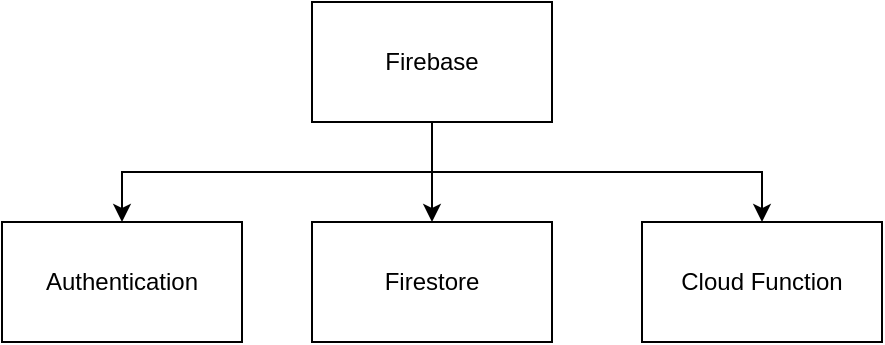 <mxfile version="12.6.5" type="device" pages="4"><diagram id="ki6bX6WLRmkjAhl9Msq2" name="Firebase"><mxGraphModel dx="1326" dy="816" grid="1" gridSize="10" guides="1" tooltips="1" connect="1" arrows="1" fold="1" page="1" pageScale="1" pageWidth="850" pageHeight="1100" math="0" shadow="0"><root><mxCell id="K7ZnnLhjNo-LSS22YEWR-0"/><mxCell id="K7ZnnLhjNo-LSS22YEWR-1" parent="K7ZnnLhjNo-LSS22YEWR-0"/><mxCell id="K7ZnnLhjNo-LSS22YEWR-4" style="edgeStyle=orthogonalEdgeStyle;rounded=0;orthogonalLoop=1;jettySize=auto;html=1;exitX=0.5;exitY=1;exitDx=0;exitDy=0;entryX=0.5;entryY=0;entryDx=0;entryDy=0;" parent="K7ZnnLhjNo-LSS22YEWR-1" source="K7ZnnLhjNo-LSS22YEWR-2" target="K7ZnnLhjNo-LSS22YEWR-3" edge="1"><mxGeometry relative="1" as="geometry"/></mxCell><mxCell id="-WjWPzSO-Z4GjKU91tA5-1" style="edgeStyle=orthogonalEdgeStyle;rounded=0;orthogonalLoop=1;jettySize=auto;html=1;exitX=0.5;exitY=1;exitDx=0;exitDy=0;entryX=0.5;entryY=0;entryDx=0;entryDy=0;" edge="1" parent="K7ZnnLhjNo-LSS22YEWR-1" source="K7ZnnLhjNo-LSS22YEWR-2" target="-WjWPzSO-Z4GjKU91tA5-0"><mxGeometry relative="1" as="geometry"/></mxCell><mxCell id="-WjWPzSO-Z4GjKU91tA5-3" style="edgeStyle=orthogonalEdgeStyle;rounded=0;orthogonalLoop=1;jettySize=auto;html=1;exitX=0.5;exitY=1;exitDx=0;exitDy=0;entryX=0.5;entryY=0;entryDx=0;entryDy=0;" edge="1" parent="K7ZnnLhjNo-LSS22YEWR-1" source="K7ZnnLhjNo-LSS22YEWR-2" target="-WjWPzSO-Z4GjKU91tA5-2"><mxGeometry relative="1" as="geometry"/></mxCell><mxCell id="K7ZnnLhjNo-LSS22YEWR-2" value="Firebase" style="rounded=0;whiteSpace=wrap;html=1;" parent="K7ZnnLhjNo-LSS22YEWR-1" vertex="1"><mxGeometry x="365" y="40" width="120" height="60" as="geometry"/></mxCell><mxCell id="K7ZnnLhjNo-LSS22YEWR-3" value="Authentication" style="rounded=0;whiteSpace=wrap;html=1;" parent="K7ZnnLhjNo-LSS22YEWR-1" vertex="1"><mxGeometry x="210" y="150" width="120" height="60" as="geometry"/></mxCell><mxCell id="-WjWPzSO-Z4GjKU91tA5-0" value="Firestore" style="rounded=0;whiteSpace=wrap;html=1;" vertex="1" parent="K7ZnnLhjNo-LSS22YEWR-1"><mxGeometry x="365" y="150" width="120" height="60" as="geometry"/></mxCell><mxCell id="-WjWPzSO-Z4GjKU91tA5-2" value="Cloud Function" style="rounded=0;whiteSpace=wrap;html=1;" vertex="1" parent="K7ZnnLhjNo-LSS22YEWR-1"><mxGeometry x="530" y="150" width="120" height="60" as="geometry"/></mxCell></root></mxGraphModel></diagram><diagram id="b_qbAWpaivqsV84yHK2_" name="Authentication"><mxGraphModel dx="1326" dy="816" grid="1" gridSize="10" guides="1" tooltips="1" connect="1" arrows="1" fold="1" page="1" pageScale="1" pageWidth="850" pageHeight="1100" math="0" shadow="0"><root><mxCell id="0"/><mxCell id="1" parent="0"/><mxCell id="FI2UCT-IvBibfLfsiO86-9" style="edgeStyle=orthogonalEdgeStyle;rounded=0;orthogonalLoop=1;jettySize=auto;html=1;exitX=0.5;exitY=1;exitDx=0;exitDy=0;entryX=0;entryY=0.5;entryDx=0;entryDy=0;" parent="1" source="wekxV-znrnLb2fqOXCCo-1" target="FI2UCT-IvBibfLfsiO86-8" edge="1"><mxGeometry relative="1" as="geometry"/></mxCell><mxCell id="wekxV-znrnLb2fqOXCCo-1" value="Authentication" style="rounded=0;whiteSpace=wrap;html=1;" parent="1" vertex="1"><mxGeometry x="40" y="20" width="120" height="60" as="geometry"/></mxCell><mxCell id="FI2UCT-IvBibfLfsiO86-6" value="Authenticate user" style="ellipse;whiteSpace=wrap;html=1;" parent="1" vertex="1"><mxGeometry x="680" y="30" width="120" height="80" as="geometry"/></mxCell><mxCell id="FI2UCT-IvBibfLfsiO86-11" style="edgeStyle=orthogonalEdgeStyle;rounded=0;orthogonalLoop=1;jettySize=auto;html=1;exitX=1;exitY=0.5;exitDx=0;exitDy=0;entryX=0;entryY=0.5;entryDx=0;entryDy=0;" parent="1" source="FI2UCT-IvBibfLfsiO86-8" target="FI2UCT-IvBibfLfsiO86-10" edge="1"><mxGeometry relative="1" as="geometry"/></mxCell><mxCell id="FI2UCT-IvBibfLfsiO86-13" style="edgeStyle=orthogonalEdgeStyle;rounded=0;orthogonalLoop=1;jettySize=auto;html=1;exitX=1;exitY=0.5;exitDx=0;exitDy=0;entryX=0;entryY=0.5;entryDx=0;entryDy=0;" parent="1" source="FI2UCT-IvBibfLfsiO86-8" target="FI2UCT-IvBibfLfsiO86-12" edge="1"><mxGeometry relative="1" as="geometry"/></mxCell><mxCell id="FI2UCT-IvBibfLfsiO86-15" style="edgeStyle=orthogonalEdgeStyle;rounded=0;orthogonalLoop=1;jettySize=auto;html=1;exitX=1;exitY=0.5;exitDx=0;exitDy=0;entryX=0;entryY=0.5;entryDx=0;entryDy=0;" parent="1" source="FI2UCT-IvBibfLfsiO86-8" target="FI2UCT-IvBibfLfsiO86-14" edge="1"><mxGeometry relative="1" as="geometry"/></mxCell><mxCell id="FI2UCT-IvBibfLfsiO86-19" style="edgeStyle=orthogonalEdgeStyle;rounded=0;orthogonalLoop=1;jettySize=auto;html=1;exitX=1;exitY=0.5;exitDx=0;exitDy=0;entryX=0;entryY=0.5;entryDx=0;entryDy=0;" parent="1" source="FI2UCT-IvBibfLfsiO86-8" target="FI2UCT-IvBibfLfsiO86-16" edge="1"><mxGeometry relative="1" as="geometry"/></mxCell><mxCell id="FI2UCT-IvBibfLfsiO86-8" value="Is" style="rounded=0;whiteSpace=wrap;html=1;" parent="1" vertex="1"><mxGeometry x="240" y="80" width="120" height="60" as="geometry"/></mxCell><mxCell id="FI2UCT-IvBibfLfsiO86-17" style="edgeStyle=orthogonalEdgeStyle;rounded=0;orthogonalLoop=1;jettySize=auto;html=1;exitX=1;exitY=0.5;exitDx=0;exitDy=0;entryX=0;entryY=0.5;entryDx=0;entryDy=0;" parent="1" source="FI2UCT-IvBibfLfsiO86-10" target="FI2UCT-IvBibfLfsiO86-6" edge="1"><mxGeometry relative="1" as="geometry"/></mxCell><mxCell id="FI2UCT-IvBibfLfsiO86-10" value="backend service" style="ellipse;whiteSpace=wrap;html=1;" parent="1" vertex="1"><mxGeometry x="470" y="30" width="120" height="80" as="geometry"/></mxCell><mxCell id="FI2UCT-IvBibfLfsiO86-12" value="providing api" style="ellipse;whiteSpace=wrap;html=1;" parent="1" vertex="1"><mxGeometry x="470" y="130" width="120" height="80" as="geometry"/></mxCell><mxCell id="FI2UCT-IvBibfLfsiO86-14" value="ready-made UI" style="ellipse;whiteSpace=wrap;html=1;" parent="1" vertex="1"><mxGeometry x="470" y="230" width="120" height="80" as="geometry"/></mxCell><mxCell id="FI2UCT-IvBibfLfsiO86-21" value="" style="edgeStyle=orthogonalEdgeStyle;rounded=0;orthogonalLoop=1;jettySize=auto;html=1;" parent="1" source="FI2UCT-IvBibfLfsiO86-16" target="FI2UCT-IvBibfLfsiO86-20" edge="1"><mxGeometry relative="1" as="geometry"/></mxCell><mxCell id="FI2UCT-IvBibfLfsiO86-24" style="edgeStyle=orthogonalEdgeStyle;rounded=0;orthogonalLoop=1;jettySize=auto;html=1;exitX=1;exitY=0.5;exitDx=0;exitDy=0;entryX=0;entryY=0.5;entryDx=0;entryDy=0;" parent="1" source="FI2UCT-IvBibfLfsiO86-16" target="FI2UCT-IvBibfLfsiO86-22" edge="1"><mxGeometry relative="1" as="geometry"/></mxCell><mxCell id="FI2UCT-IvBibfLfsiO86-25" style="edgeStyle=orthogonalEdgeStyle;rounded=0;orthogonalLoop=1;jettySize=auto;html=1;exitX=1;exitY=0.5;exitDx=0;exitDy=0;entryX=0;entryY=0.5;entryDx=0;entryDy=0;" parent="1" source="FI2UCT-IvBibfLfsiO86-16" target="FI2UCT-IvBibfLfsiO86-23" edge="1"><mxGeometry relative="1" as="geometry"/></mxCell><mxCell id="FI2UCT-IvBibfLfsiO86-16" value="support" style="ellipse;whiteSpace=wrap;html=1;" parent="1" vertex="1"><mxGeometry x="470" y="350" width="120" height="80" as="geometry"/></mxCell><mxCell id="FI2UCT-IvBibfLfsiO86-20" value="Passwords" style="ellipse;whiteSpace=wrap;html=1;" parent="1" vertex="1"><mxGeometry x="670" y="350" width="120" height="80" as="geometry"/></mxCell><mxCell id="FI2UCT-IvBibfLfsiO86-22" value="Phone number" style="ellipse;whiteSpace=wrap;html=1;" parent="1" vertex="1"><mxGeometry x="670" y="460" width="120" height="80" as="geometry"/></mxCell><mxCell id="FI2UCT-IvBibfLfsiO86-23" value="Google/Facebook/Twtter" style="ellipse;whiteSpace=wrap;html=1;" parent="1" vertex="1"><mxGeometry x="670" y="570" width="160" height="80" as="geometry"/></mxCell></root></mxGraphModel></diagram><diagram id="AgReRHPRFN5yaqRHJ7_S" name="Auth-Object User"><mxGraphModel dx="700" dy="823" grid="1" gridSize="10" guides="1" tooltips="1" connect="1" arrows="1" fold="1" page="1" pageScale="1" pageWidth="850" pageHeight="1100" math="0" shadow="0"><root><mxCell id="Hdt9p9U-MGUPLE_4FT9y-0"/><mxCell id="Hdt9p9U-MGUPLE_4FT9y-1" parent="Hdt9p9U-MGUPLE_4FT9y-0"/><mxCell id="iYygMJxKmOguVB2yFlah-0" value="&lt;h1&gt;Users in Firebase Projects&lt;/h1&gt;&lt;p&gt;N/A&lt;/p&gt;" style="text;html=1;strokeColor=none;fillColor=none;spacing=5;spacingTop=-20;whiteSpace=wrap;overflow=hidden;rounded=0;" vertex="1" parent="Hdt9p9U-MGUPLE_4FT9y-1"><mxGeometry x="20" y="20" width="340" height="80" as="geometry"/></mxCell><mxCell id="iYygMJxKmOguVB2yFlah-2" value="My project" style="shape=umlFrame;whiteSpace=wrap;html=1;" vertex="1" parent="Hdt9p9U-MGUPLE_4FT9y-1"><mxGeometry x="20" y="140" width="700" height="460" as="geometry"/></mxCell><mxCell id="iYygMJxKmOguVB2yFlah-3" value="Users" style="shape=cylinder;whiteSpace=wrap;html=1;boundedLbl=1;backgroundOutline=1;" vertex="1" parent="Hdt9p9U-MGUPLE_4FT9y-1"><mxGeometry x="440" y="310" width="60" height="80" as="geometry"/></mxCell><mxCell id="iYygMJxKmOguVB2yFlah-7" style="edgeStyle=orthogonalEdgeStyle;rounded=0;orthogonalLoop=1;jettySize=auto;html=1;exitX=1;exitY=0.5;exitDx=0;exitDy=0;entryX=0;entryY=0.5;entryDx=0;entryDy=0;" edge="1" parent="Hdt9p9U-MGUPLE_4FT9y-1" source="iYygMJxKmOguVB2yFlah-4" target="iYygMJxKmOguVB2yFlah-3"><mxGeometry relative="1" as="geometry"/></mxCell><mxCell id="iYygMJxKmOguVB2yFlah-4" value="app_01" style="rounded=0;whiteSpace=wrap;html=1;" vertex="1" parent="Hdt9p9U-MGUPLE_4FT9y-1"><mxGeometry x="80" y="220" width="120" height="60" as="geometry"/></mxCell><mxCell id="iYygMJxKmOguVB2yFlah-8" style="edgeStyle=orthogonalEdgeStyle;rounded=0;orthogonalLoop=1;jettySize=auto;html=1;exitX=1;exitY=0.5;exitDx=0;exitDy=0;entryX=0;entryY=0.5;entryDx=0;entryDy=0;" edge="1" parent="Hdt9p9U-MGUPLE_4FT9y-1" source="iYygMJxKmOguVB2yFlah-5" target="iYygMJxKmOguVB2yFlah-3"><mxGeometry relative="1" as="geometry"/></mxCell><mxCell id="iYygMJxKmOguVB2yFlah-5" value="app_02" style="rounded=0;whiteSpace=wrap;html=1;" vertex="1" parent="Hdt9p9U-MGUPLE_4FT9y-1"><mxGeometry x="80" y="320" width="120" height="60" as="geometry"/></mxCell><mxCell id="iYygMJxKmOguVB2yFlah-10" style="edgeStyle=orthogonalEdgeStyle;rounded=0;orthogonalLoop=1;jettySize=auto;html=1;exitX=1;exitY=0.5;exitDx=0;exitDy=0;entryX=0;entryY=0.5;entryDx=0;entryDy=0;" edge="1" parent="Hdt9p9U-MGUPLE_4FT9y-1" source="iYygMJxKmOguVB2yFlah-6" target="iYygMJxKmOguVB2yFlah-3"><mxGeometry relative="1" as="geometry"/></mxCell><mxCell id="iYygMJxKmOguVB2yFlah-6" value="app_n" style="rounded=0;whiteSpace=wrap;html=1;" vertex="1" parent="Hdt9p9U-MGUPLE_4FT9y-1"><mxGeometry x="80" y="440" width="120" height="60" as="geometry"/></mxCell><mxCell id="iYygMJxKmOguVB2yFlah-13" style="edgeStyle=orthogonalEdgeStyle;rounded=0;orthogonalLoop=1;jettySize=auto;html=1;exitX=0;exitY=0.5;exitDx=0;exitDy=0;" edge="1" parent="Hdt9p9U-MGUPLE_4FT9y-1" source="iYygMJxKmOguVB2yFlah-12"><mxGeometry relative="1" as="geometry"><mxPoint x="380" y="350" as="targetPoint"/></mxGeometry></mxCell><mxCell id="iYygMJxKmOguVB2yFlah-12" value="From Application:&lt;br&gt;- Register user&lt;br&gt;- Retrive user info" style="shape=document;whiteSpace=wrap;html=1;boundedLbl=1;" vertex="1" parent="Hdt9p9U-MGUPLE_4FT9y-1"><mxGeometry x="430" y="170" width="180" height="80" as="geometry"/></mxCell><mxCell id="iYygMJxKmOguVB2yFlah-14" value="Unique_Id" style="ellipse;whiteSpace=wrap;html=1;" vertex="1" parent="Hdt9p9U-MGUPLE_4FT9y-1"><mxGeometry x="560" y="290" width="120" height="50" as="geometry"/></mxCell><mxCell id="iYygMJxKmOguVB2yFlah-15" value="Primary Email" style="ellipse;whiteSpace=wrap;html=1;" vertex="1" parent="Hdt9p9U-MGUPLE_4FT9y-1"><mxGeometry x="560" y="360" width="120" height="50" as="geometry"/></mxCell><mxCell id="iYygMJxKmOguVB2yFlah-16" value="Name" style="ellipse;whiteSpace=wrap;html=1;" vertex="1" parent="Hdt9p9U-MGUPLE_4FT9y-1"><mxGeometry x="560" y="430" width="120" height="50" as="geometry"/></mxCell><mxCell id="iYygMJxKmOguVB2yFlah-17" value="Photo URL" style="ellipse;whiteSpace=wrap;html=1;" vertex="1" parent="Hdt9p9U-MGUPLE_4FT9y-1"><mxGeometry x="560" y="500" width="120" height="50" as="geometry"/></mxCell><mxCell id="iYygMJxKmOguVB2yFlah-18" value="" style="endArrow=none;html=1;entryX=0;entryY=0.5;entryDx=0;entryDy=0;exitX=1;exitY=0.5;exitDx=0;exitDy=0;" edge="1" parent="Hdt9p9U-MGUPLE_4FT9y-1" source="iYygMJxKmOguVB2yFlah-3" target="iYygMJxKmOguVB2yFlah-14"><mxGeometry width="50" height="50" relative="1" as="geometry"><mxPoint x="230" y="670" as="sourcePoint"/><mxPoint x="280" y="620" as="targetPoint"/></mxGeometry></mxCell><mxCell id="iYygMJxKmOguVB2yFlah-19" value="" style="endArrow=none;html=1;entryX=0;entryY=0.5;entryDx=0;entryDy=0;exitX=1;exitY=0.5;exitDx=0;exitDy=0;" edge="1" parent="Hdt9p9U-MGUPLE_4FT9y-1" source="iYygMJxKmOguVB2yFlah-3" target="iYygMJxKmOguVB2yFlah-15"><mxGeometry width="50" height="50" relative="1" as="geometry"><mxPoint x="510" y="360" as="sourcePoint"/><mxPoint x="570" y="325" as="targetPoint"/></mxGeometry></mxCell><mxCell id="iYygMJxKmOguVB2yFlah-20" value="" style="endArrow=none;html=1;entryX=0;entryY=0.5;entryDx=0;entryDy=0;exitX=1;exitY=0.5;exitDx=0;exitDy=0;" edge="1" parent="Hdt9p9U-MGUPLE_4FT9y-1" source="iYygMJxKmOguVB2yFlah-3" target="iYygMJxKmOguVB2yFlah-16"><mxGeometry width="50" height="50" relative="1" as="geometry"><mxPoint x="510" y="360" as="sourcePoint"/><mxPoint x="570" y="395" as="targetPoint"/></mxGeometry></mxCell><mxCell id="iYygMJxKmOguVB2yFlah-21" value="" style="endArrow=none;html=1;entryX=0;entryY=0.5;entryDx=0;entryDy=0;exitX=1;exitY=0.5;exitDx=0;exitDy=0;" edge="1" parent="Hdt9p9U-MGUPLE_4FT9y-1" source="iYygMJxKmOguVB2yFlah-3" target="iYygMJxKmOguVB2yFlah-17"><mxGeometry width="50" height="50" relative="1" as="geometry"><mxPoint x="520" y="370" as="sourcePoint"/><mxPoint x="580" y="405" as="targetPoint"/></mxGeometry></mxCell><mxCell id="iYygMJxKmOguVB2yFlah-23" style="edgeStyle=orthogonalEdgeStyle;rounded=0;orthogonalLoop=1;jettySize=auto;html=1;exitX=0;exitY=0.5;exitDx=0;exitDy=0;" edge="1" parent="Hdt9p9U-MGUPLE_4FT9y-1" source="iYygMJxKmOguVB2yFlah-22"><mxGeometry relative="1" as="geometry"><mxPoint x="360" y="350" as="targetPoint"/></mxGeometry></mxCell><mxCell id="iYygMJxKmOguVB2yFlah-22" value="Sign-in Provider:&lt;br&gt;- By Email/Pass&lt;br&gt;- Google/Fb ...&lt;br&gt;- Custom sign-in" style="shape=document;whiteSpace=wrap;html=1;boundedLbl=1;" vertex="1" parent="Hdt9p9U-MGUPLE_4FT9y-1"><mxGeometry x="380" y="430" width="120" height="80" as="geometry"/></mxCell></root></mxGraphModel></diagram><diagram id="mWJH_prer0mozVfaxek9" name="Cloud Func: Overview"><mxGraphModel dx="1326" dy="1916" grid="1" gridSize="10" guides="1" tooltips="1" connect="1" arrows="1" fold="1" page="1" pageScale="1" pageWidth="850" pageHeight="1100" math="0" shadow="0"><root><mxCell id="vZ3IPGshHPzwKesslcqC-0"/><mxCell id="vZ3IPGshHPzwKesslcqC-1" parent="vZ3IPGshHPzwKesslcqC-0"/><mxCell id="4lpjgOvbpLut0tWvAv3R-4" style="rounded=0;orthogonalLoop=1;jettySize=auto;html=1;exitX=0;exitY=0.5;exitDx=0;exitDy=0;entryX=0.5;entryY=1;entryDx=0;entryDy=0;edgeStyle=orthogonalEdgeStyle;elbow=vertical;curved=1;" edge="1" parent="vZ3IPGshHPzwKesslcqC-1" source="4lpjgOvbpLut0tWvAv3R-0" target="4lpjgOvbpLut0tWvAv3R-2"><mxGeometry relative="1" as="geometry"/></mxCell><mxCell id="4lpjgOvbpLut0tWvAv3R-6" style="edgeStyle=orthogonalEdgeStyle;curved=1;rounded=0;orthogonalLoop=1;jettySize=auto;html=1;exitX=1;exitY=0.5;exitDx=0;exitDy=0;entryX=0;entryY=0.5;entryDx=0;entryDy=0;" edge="1" parent="vZ3IPGshHPzwKesslcqC-1" source="4lpjgOvbpLut0tWvAv3R-0" target="4lpjgOvbpLut0tWvAv3R-5"><mxGeometry relative="1" as="geometry"/></mxCell><mxCell id="4lpjgOvbpLut0tWvAv3R-0" value="Cloud Functions" style="rounded=0;whiteSpace=wrap;html=1;" vertex="1" parent="vZ3IPGshHPzwKesslcqC-1"><mxGeometry x="365" y="200" width="120" height="60" as="geometry"/></mxCell><mxCell id="4lpjgOvbpLut0tWvAv3R-2" value="Run backend-code when an event trigger or call by manual" style="ellipse;whiteSpace=wrap;html=1;" vertex="1" parent="vZ3IPGshHPzwKesslcqC-1"><mxGeometry x="110" y="60" width="190" height="80" as="geometry"/></mxCell><mxCell id="4lpjgOvbpLut0tWvAv3R-8" style="edgeStyle=orthogonalEdgeStyle;curved=1;rounded=0;orthogonalLoop=1;jettySize=auto;html=1;exitX=1;exitY=0.5;exitDx=0;exitDy=0;entryX=0.5;entryY=0;entryDx=0;entryDy=0;" edge="1" parent="vZ3IPGshHPzwKesslcqC-1" source="4lpjgOvbpLut0tWvAv3R-5" target="4lpjgOvbpLut0tWvAv3R-7"><mxGeometry relative="1" as="geometry"/></mxCell><mxCell id="4lpjgOvbpLut0tWvAv3R-12" style="edgeStyle=orthogonalEdgeStyle;curved=1;rounded=0;orthogonalLoop=1;jettySize=auto;html=1;exitX=0.5;exitY=0;exitDx=0;exitDy=0;entryX=0;entryY=1;entryDx=0;entryDy=0;" edge="1" parent="vZ3IPGshHPzwKesslcqC-1" source="4lpjgOvbpLut0tWvAv3R-5" target="4lpjgOvbpLut0tWvAv3R-10"><mxGeometry relative="1" as="geometry"/></mxCell><mxCell id="4lpjgOvbpLut0tWvAv3R-13" style="edgeStyle=orthogonalEdgeStyle;curved=1;rounded=0;orthogonalLoop=1;jettySize=auto;html=1;exitX=0.5;exitY=0;exitDx=0;exitDy=0;entryX=0;entryY=1;entryDx=0;entryDy=0;" edge="1" parent="vZ3IPGshHPzwKesslcqC-1" source="4lpjgOvbpLut0tWvAv3R-5" target="4lpjgOvbpLut0tWvAv3R-9"><mxGeometry relative="1" as="geometry"/></mxCell><mxCell id="4lpjgOvbpLut0tWvAv3R-14" style="edgeStyle=orthogonalEdgeStyle;curved=1;rounded=0;orthogonalLoop=1;jettySize=auto;html=1;exitX=0.5;exitY=1;exitDx=0;exitDy=0;entryX=0.5;entryY=0;entryDx=0;entryDy=0;" edge="1" parent="vZ3IPGshHPzwKesslcqC-1" source="4lpjgOvbpLut0tWvAv3R-5" target="4lpjgOvbpLut0tWvAv3R-11"><mxGeometry relative="1" as="geometry"/></mxCell><mxCell id="4lpjgOvbpLut0tWvAv3R-5" value="usecase" style="rounded=0;whiteSpace=wrap;html=1;" vertex="1" parent="vZ3IPGshHPzwKesslcqC-1"><mxGeometry x="570" y="140" width="120" height="60" as="geometry"/></mxCell><mxCell id="4lpjgOvbpLut0tWvAv3R-7" value="Notify users when something interesting happens" style="ellipse;whiteSpace=wrap;html=1;" vertex="1" parent="vZ3IPGshHPzwKesslcqC-1"><mxGeometry x="720" y="230" width="180" height="80" as="geometry"/></mxCell><mxCell id="4lpjgOvbpLut0tWvAv3R-9" value="Perform database sanitization and maintenance" style="ellipse;whiteSpace=wrap;html=1;" vertex="1" parent="vZ3IPGshHPzwKesslcqC-1"><mxGeometry x="710" y="40" width="200" height="80" as="geometry"/></mxCell><mxCell id="4lpjgOvbpLut0tWvAv3R-10" value="Execute intensive tasks in the cloud instead of in your app" style="ellipse;whiteSpace=wrap;html=1;" vertex="1" parent="vZ3IPGshHPzwKesslcqC-1"><mxGeometry x="540" y="-50" width="200" height="80" as="geometry"/></mxCell><mxCell id="4lpjgOvbpLut0tWvAv3R-11" value="Integrate with third-party services and APIs" style="ellipse;whiteSpace=wrap;html=1;" vertex="1" parent="vZ3IPGshHPzwKesslcqC-1"><mxGeometry x="520" y="290" width="170" height="80" as="geometry"/></mxCell></root></mxGraphModel></diagram></mxfile>